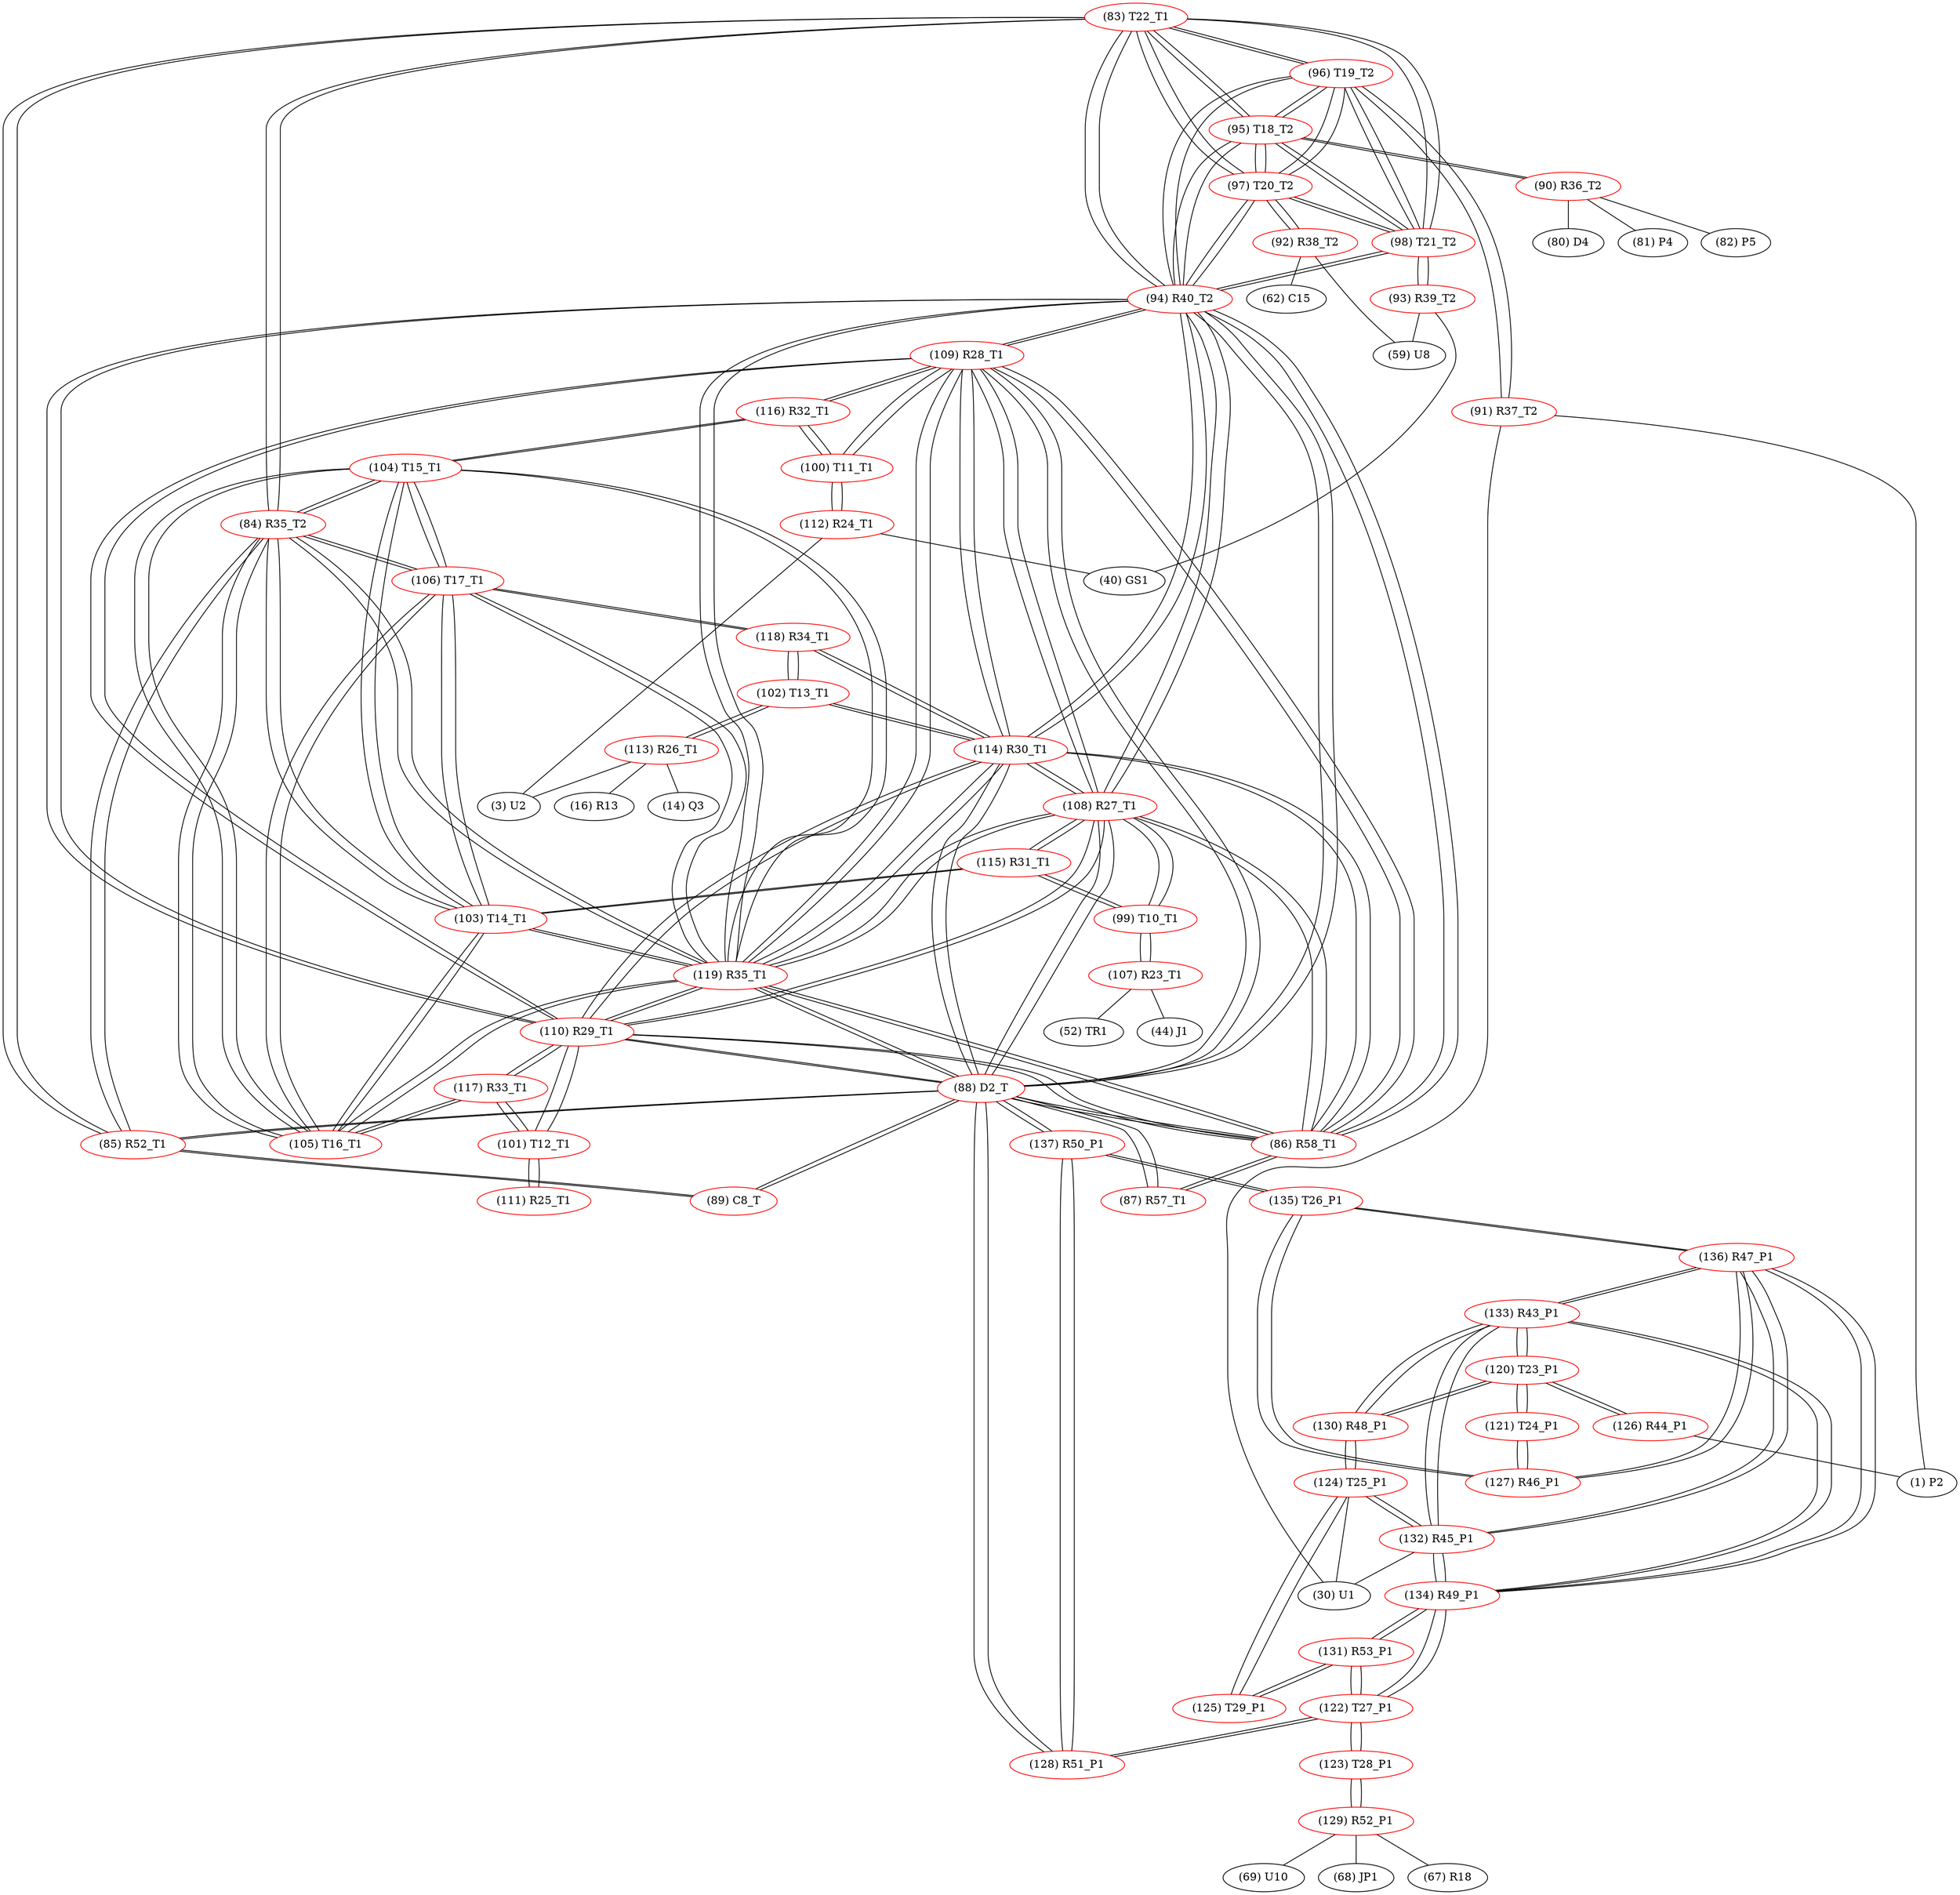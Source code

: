 graph {
	83 [label="(83) T22_T1" color=red]
	96 [label="(96) T19_T2"]
	95 [label="(95) T18_T2"]
	94 [label="(94) R40_T2"]
	98 [label="(98) T21_T2"]
	97 [label="(97) T20_T2"]
	85 [label="(85) R52_T1"]
	84 [label="(84) R35_T2"]
	84 [label="(84) R35_T2" color=red]
	105 [label="(105) T16_T1"]
	104 [label="(104) T15_T1"]
	119 [label="(119) R35_T1"]
	103 [label="(103) T14_T1"]
	106 [label="(106) T17_T1"]
	85 [label="(85) R52_T1"]
	83 [label="(83) T22_T1"]
	85 [label="(85) R52_T1" color=red]
	88 [label="(88) D2_T"]
	89 [label="(89) C8_T"]
	84 [label="(84) R35_T2"]
	83 [label="(83) T22_T1"]
	86 [label="(86) R58_T1" color=red]
	87 [label="(87) R57_T1"]
	88 [label="(88) D2_T"]
	110 [label="(110) R29_T1"]
	119 [label="(119) R35_T1"]
	94 [label="(94) R40_T2"]
	114 [label="(114) R30_T1"]
	108 [label="(108) R27_T1"]
	109 [label="(109) R28_T1"]
	87 [label="(87) R57_T1" color=red]
	86 [label="(86) R58_T1"]
	88 [label="(88) D2_T"]
	88 [label="(88) D2_T" color=red]
	85 [label="(85) R52_T1"]
	89 [label="(89) C8_T"]
	86 [label="(86) R58_T1"]
	87 [label="(87) R57_T1"]
	110 [label="(110) R29_T1"]
	119 [label="(119) R35_T1"]
	94 [label="(94) R40_T2"]
	114 [label="(114) R30_T1"]
	108 [label="(108) R27_T1"]
	109 [label="(109) R28_T1"]
	128 [label="(128) R51_P1"]
	137 [label="(137) R50_P1"]
	89 [label="(89) C8_T" color=red]
	88 [label="(88) D2_T"]
	85 [label="(85) R52_T1"]
	90 [label="(90) R36_T2" color=red]
	81 [label="(81) P4"]
	82 [label="(82) P5"]
	80 [label="(80) D4"]
	95 [label="(95) T18_T2"]
	91 [label="(91) R37_T2" color=red]
	1 [label="(1) P2"]
	30 [label="(30) U1"]
	96 [label="(96) T19_T2"]
	92 [label="(92) R38_T2" color=red]
	59 [label="(59) U8"]
	62 [label="(62) C15"]
	97 [label="(97) T20_T2"]
	93 [label="(93) R39_T2" color=red]
	59 [label="(59) U8"]
	40 [label="(40) GS1"]
	98 [label="(98) T21_T2"]
	94 [label="(94) R40_T2" color=red]
	110 [label="(110) R29_T1"]
	119 [label="(119) R35_T1"]
	114 [label="(114) R30_T1"]
	88 [label="(88) D2_T"]
	86 [label="(86) R58_T1"]
	108 [label="(108) R27_T1"]
	109 [label="(109) R28_T1"]
	83 [label="(83) T22_T1"]
	96 [label="(96) T19_T2"]
	95 [label="(95) T18_T2"]
	98 [label="(98) T21_T2"]
	97 [label="(97) T20_T2"]
	95 [label="(95) T18_T2" color=red]
	83 [label="(83) T22_T1"]
	96 [label="(96) T19_T2"]
	94 [label="(94) R40_T2"]
	98 [label="(98) T21_T2"]
	97 [label="(97) T20_T2"]
	90 [label="(90) R36_T2"]
	96 [label="(96) T19_T2" color=red]
	83 [label="(83) T22_T1"]
	95 [label="(95) T18_T2"]
	94 [label="(94) R40_T2"]
	98 [label="(98) T21_T2"]
	97 [label="(97) T20_T2"]
	91 [label="(91) R37_T2"]
	97 [label="(97) T20_T2" color=red]
	83 [label="(83) T22_T1"]
	96 [label="(96) T19_T2"]
	95 [label="(95) T18_T2"]
	94 [label="(94) R40_T2"]
	98 [label="(98) T21_T2"]
	92 [label="(92) R38_T2"]
	98 [label="(98) T21_T2" color=red]
	83 [label="(83) T22_T1"]
	96 [label="(96) T19_T2"]
	95 [label="(95) T18_T2"]
	94 [label="(94) R40_T2"]
	97 [label="(97) T20_T2"]
	93 [label="(93) R39_T2"]
	99 [label="(99) T10_T1" color=red]
	107 [label="(107) R23_T1"]
	115 [label="(115) R31_T1"]
	108 [label="(108) R27_T1"]
	100 [label="(100) T11_T1" color=red]
	112 [label="(112) R24_T1"]
	116 [label="(116) R32_T1"]
	109 [label="(109) R28_T1"]
	101 [label="(101) T12_T1" color=red]
	117 [label="(117) R33_T1"]
	110 [label="(110) R29_T1"]
	111 [label="(111) R25_T1"]
	102 [label="(102) T13_T1" color=red]
	114 [label="(114) R30_T1"]
	118 [label="(118) R34_T1"]
	113 [label="(113) R26_T1"]
	103 [label="(103) T14_T1" color=red]
	105 [label="(105) T16_T1"]
	104 [label="(104) T15_T1"]
	119 [label="(119) R35_T1"]
	106 [label="(106) T17_T1"]
	84 [label="(84) R35_T2"]
	115 [label="(115) R31_T1"]
	104 [label="(104) T15_T1" color=red]
	105 [label="(105) T16_T1"]
	119 [label="(119) R35_T1"]
	103 [label="(103) T14_T1"]
	106 [label="(106) T17_T1"]
	84 [label="(84) R35_T2"]
	116 [label="(116) R32_T1"]
	105 [label="(105) T16_T1" color=red]
	104 [label="(104) T15_T1"]
	119 [label="(119) R35_T1"]
	103 [label="(103) T14_T1"]
	106 [label="(106) T17_T1"]
	84 [label="(84) R35_T2"]
	117 [label="(117) R33_T1"]
	106 [label="(106) T17_T1" color=red]
	105 [label="(105) T16_T1"]
	104 [label="(104) T15_T1"]
	119 [label="(119) R35_T1"]
	103 [label="(103) T14_T1"]
	84 [label="(84) R35_T2"]
	118 [label="(118) R34_T1"]
	107 [label="(107) R23_T1" color=red]
	44 [label="(44) J1"]
	52 [label="(52) TR1"]
	99 [label="(99) T10_T1"]
	108 [label="(108) R27_T1" color=red]
	110 [label="(110) R29_T1"]
	119 [label="(119) R35_T1"]
	94 [label="(94) R40_T2"]
	114 [label="(114) R30_T1"]
	88 [label="(88) D2_T"]
	86 [label="(86) R58_T1"]
	109 [label="(109) R28_T1"]
	99 [label="(99) T10_T1"]
	115 [label="(115) R31_T1"]
	109 [label="(109) R28_T1" color=red]
	110 [label="(110) R29_T1"]
	119 [label="(119) R35_T1"]
	94 [label="(94) R40_T2"]
	114 [label="(114) R30_T1"]
	88 [label="(88) D2_T"]
	86 [label="(86) R58_T1"]
	108 [label="(108) R27_T1"]
	116 [label="(116) R32_T1"]
	100 [label="(100) T11_T1"]
	110 [label="(110) R29_T1" color=red]
	119 [label="(119) R35_T1"]
	94 [label="(94) R40_T2"]
	114 [label="(114) R30_T1"]
	88 [label="(88) D2_T"]
	86 [label="(86) R58_T1"]
	108 [label="(108) R27_T1"]
	109 [label="(109) R28_T1"]
	117 [label="(117) R33_T1"]
	101 [label="(101) T12_T1"]
	111 [label="(111) R25_T1" color=red]
	101 [label="(101) T12_T1"]
	112 [label="(112) R24_T1" color=red]
	40 [label="(40) GS1"]
	3 [label="(3) U2"]
	100 [label="(100) T11_T1"]
	113 [label="(113) R26_T1" color=red]
	3 [label="(3) U2"]
	16 [label="(16) R13"]
	14 [label="(14) Q3"]
	102 [label="(102) T13_T1"]
	114 [label="(114) R30_T1" color=red]
	110 [label="(110) R29_T1"]
	119 [label="(119) R35_T1"]
	94 [label="(94) R40_T2"]
	88 [label="(88) D2_T"]
	86 [label="(86) R58_T1"]
	108 [label="(108) R27_T1"]
	109 [label="(109) R28_T1"]
	118 [label="(118) R34_T1"]
	102 [label="(102) T13_T1"]
	115 [label="(115) R31_T1" color=red]
	99 [label="(99) T10_T1"]
	108 [label="(108) R27_T1"]
	103 [label="(103) T14_T1"]
	116 [label="(116) R32_T1" color=red]
	104 [label="(104) T15_T1"]
	109 [label="(109) R28_T1"]
	100 [label="(100) T11_T1"]
	117 [label="(117) R33_T1" color=red]
	105 [label="(105) T16_T1"]
	110 [label="(110) R29_T1"]
	101 [label="(101) T12_T1"]
	118 [label="(118) R34_T1" color=red]
	106 [label="(106) T17_T1"]
	114 [label="(114) R30_T1"]
	102 [label="(102) T13_T1"]
	119 [label="(119) R35_T1" color=red]
	110 [label="(110) R29_T1"]
	94 [label="(94) R40_T2"]
	114 [label="(114) R30_T1"]
	88 [label="(88) D2_T"]
	86 [label="(86) R58_T1"]
	108 [label="(108) R27_T1"]
	109 [label="(109) R28_T1"]
	105 [label="(105) T16_T1"]
	104 [label="(104) T15_T1"]
	103 [label="(103) T14_T1"]
	106 [label="(106) T17_T1"]
	84 [label="(84) R35_T2"]
	120 [label="(120) T23_P1" color=red]
	130 [label="(130) R48_P1"]
	133 [label="(133) R43_P1"]
	121 [label="(121) T24_P1"]
	126 [label="(126) R44_P1"]
	121 [label="(121) T24_P1" color=red]
	127 [label="(127) R46_P1"]
	120 [label="(120) T23_P1"]
	122 [label="(122) T27_P1" color=red]
	128 [label="(128) R51_P1"]
	123 [label="(123) T28_P1"]
	131 [label="(131) R53_P1"]
	134 [label="(134) R49_P1"]
	123 [label="(123) T28_P1" color=red]
	129 [label="(129) R52_P1"]
	122 [label="(122) T27_P1"]
	124 [label="(124) T25_P1" color=red]
	125 [label="(125) T29_P1"]
	130 [label="(130) R48_P1"]
	132 [label="(132) R45_P1"]
	30 [label="(30) U1"]
	125 [label="(125) T29_P1" color=red]
	124 [label="(124) T25_P1"]
	131 [label="(131) R53_P1"]
	126 [label="(126) R44_P1" color=red]
	1 [label="(1) P2"]
	120 [label="(120) T23_P1"]
	127 [label="(127) R46_P1" color=red]
	135 [label="(135) T26_P1"]
	136 [label="(136) R47_P1"]
	121 [label="(121) T24_P1"]
	128 [label="(128) R51_P1" color=red]
	122 [label="(122) T27_P1"]
	137 [label="(137) R50_P1"]
	88 [label="(88) D2_T"]
	129 [label="(129) R52_P1" color=red]
	69 [label="(69) U10"]
	68 [label="(68) JP1"]
	67 [label="(67) R18"]
	123 [label="(123) T28_P1"]
	130 [label="(130) R48_P1" color=red]
	124 [label="(124) T25_P1"]
	120 [label="(120) T23_P1"]
	133 [label="(133) R43_P1"]
	131 [label="(131) R53_P1" color=red]
	125 [label="(125) T29_P1"]
	122 [label="(122) T27_P1"]
	134 [label="(134) R49_P1"]
	132 [label="(132) R45_P1" color=red]
	136 [label="(136) R47_P1"]
	133 [label="(133) R43_P1"]
	134 [label="(134) R49_P1"]
	124 [label="(124) T25_P1"]
	30 [label="(30) U1"]
	133 [label="(133) R43_P1" color=red]
	130 [label="(130) R48_P1"]
	120 [label="(120) T23_P1"]
	136 [label="(136) R47_P1"]
	132 [label="(132) R45_P1"]
	134 [label="(134) R49_P1"]
	134 [label="(134) R49_P1" color=red]
	136 [label="(136) R47_P1"]
	132 [label="(132) R45_P1"]
	133 [label="(133) R43_P1"]
	122 [label="(122) T27_P1"]
	131 [label="(131) R53_P1"]
	135 [label="(135) T26_P1" color=red]
	137 [label="(137) R50_P1"]
	127 [label="(127) R46_P1"]
	136 [label="(136) R47_P1"]
	136 [label="(136) R47_P1" color=red]
	132 [label="(132) R45_P1"]
	133 [label="(133) R43_P1"]
	134 [label="(134) R49_P1"]
	135 [label="(135) T26_P1"]
	127 [label="(127) R46_P1"]
	137 [label="(137) R50_P1" color=red]
	135 [label="(135) T26_P1"]
	128 [label="(128) R51_P1"]
	88 [label="(88) D2_T"]
	83 -- 96
	83 -- 95
	83 -- 94
	83 -- 98
	83 -- 97
	83 -- 85
	83 -- 84
	84 -- 105
	84 -- 104
	84 -- 119
	84 -- 103
	84 -- 106
	84 -- 85
	84 -- 83
	85 -- 88
	85 -- 89
	85 -- 84
	85 -- 83
	86 -- 87
	86 -- 88
	86 -- 110
	86 -- 119
	86 -- 94
	86 -- 114
	86 -- 108
	86 -- 109
	87 -- 86
	87 -- 88
	88 -- 85
	88 -- 89
	88 -- 86
	88 -- 87
	88 -- 110
	88 -- 119
	88 -- 94
	88 -- 114
	88 -- 108
	88 -- 109
	88 -- 128
	88 -- 137
	89 -- 88
	89 -- 85
	90 -- 81
	90 -- 82
	90 -- 80
	90 -- 95
	91 -- 1
	91 -- 30
	91 -- 96
	92 -- 59
	92 -- 62
	92 -- 97
	93 -- 59
	93 -- 40
	93 -- 98
	94 -- 110
	94 -- 119
	94 -- 114
	94 -- 88
	94 -- 86
	94 -- 108
	94 -- 109
	94 -- 83
	94 -- 96
	94 -- 95
	94 -- 98
	94 -- 97
	95 -- 83
	95 -- 96
	95 -- 94
	95 -- 98
	95 -- 97
	95 -- 90
	96 -- 83
	96 -- 95
	96 -- 94
	96 -- 98
	96 -- 97
	96 -- 91
	97 -- 83
	97 -- 96
	97 -- 95
	97 -- 94
	97 -- 98
	97 -- 92
	98 -- 83
	98 -- 96
	98 -- 95
	98 -- 94
	98 -- 97
	98 -- 93
	99 -- 107
	99 -- 115
	99 -- 108
	100 -- 112
	100 -- 116
	100 -- 109
	101 -- 117
	101 -- 110
	101 -- 111
	102 -- 114
	102 -- 118
	102 -- 113
	103 -- 105
	103 -- 104
	103 -- 119
	103 -- 106
	103 -- 84
	103 -- 115
	104 -- 105
	104 -- 119
	104 -- 103
	104 -- 106
	104 -- 84
	104 -- 116
	105 -- 104
	105 -- 119
	105 -- 103
	105 -- 106
	105 -- 84
	105 -- 117
	106 -- 105
	106 -- 104
	106 -- 119
	106 -- 103
	106 -- 84
	106 -- 118
	107 -- 44
	107 -- 52
	107 -- 99
	108 -- 110
	108 -- 119
	108 -- 94
	108 -- 114
	108 -- 88
	108 -- 86
	108 -- 109
	108 -- 99
	108 -- 115
	109 -- 110
	109 -- 119
	109 -- 94
	109 -- 114
	109 -- 88
	109 -- 86
	109 -- 108
	109 -- 116
	109 -- 100
	110 -- 119
	110 -- 94
	110 -- 114
	110 -- 88
	110 -- 86
	110 -- 108
	110 -- 109
	110 -- 117
	110 -- 101
	111 -- 101
	112 -- 40
	112 -- 3
	112 -- 100
	113 -- 3
	113 -- 16
	113 -- 14
	113 -- 102
	114 -- 110
	114 -- 119
	114 -- 94
	114 -- 88
	114 -- 86
	114 -- 108
	114 -- 109
	114 -- 118
	114 -- 102
	115 -- 99
	115 -- 108
	115 -- 103
	116 -- 104
	116 -- 109
	116 -- 100
	117 -- 105
	117 -- 110
	117 -- 101
	118 -- 106
	118 -- 114
	118 -- 102
	119 -- 110
	119 -- 94
	119 -- 114
	119 -- 88
	119 -- 86
	119 -- 108
	119 -- 109
	119 -- 105
	119 -- 104
	119 -- 103
	119 -- 106
	119 -- 84
	120 -- 130
	120 -- 133
	120 -- 121
	120 -- 126
	121 -- 127
	121 -- 120
	122 -- 128
	122 -- 123
	122 -- 131
	122 -- 134
	123 -- 129
	123 -- 122
	124 -- 125
	124 -- 130
	124 -- 132
	124 -- 30
	125 -- 124
	125 -- 131
	126 -- 1
	126 -- 120
	127 -- 135
	127 -- 136
	127 -- 121
	128 -- 122
	128 -- 137
	128 -- 88
	129 -- 69
	129 -- 68
	129 -- 67
	129 -- 123
	130 -- 124
	130 -- 120
	130 -- 133
	131 -- 125
	131 -- 122
	131 -- 134
	132 -- 136
	132 -- 133
	132 -- 134
	132 -- 124
	132 -- 30
	133 -- 130
	133 -- 120
	133 -- 136
	133 -- 132
	133 -- 134
	134 -- 136
	134 -- 132
	134 -- 133
	134 -- 122
	134 -- 131
	135 -- 137
	135 -- 127
	135 -- 136
	136 -- 132
	136 -- 133
	136 -- 134
	136 -- 135
	136 -- 127
	137 -- 135
	137 -- 128
	137 -- 88
}